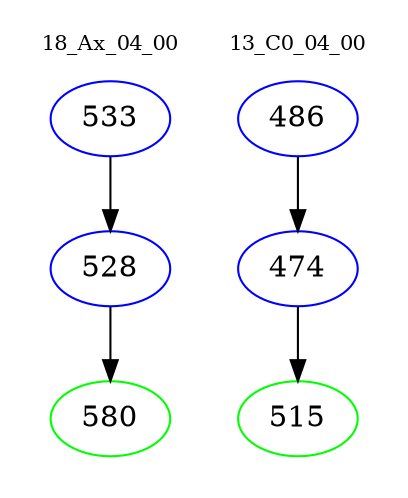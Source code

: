 digraph{
subgraph cluster_0 {
color = white
label = "18_Ax_04_00";
fontsize=10;
T0_533 [label="533", color="blue"]
T0_533 -> T0_528 [color="black"]
T0_528 [label="528", color="blue"]
T0_528 -> T0_580 [color="black"]
T0_580 [label="580", color="green"]
}
subgraph cluster_1 {
color = white
label = "13_C0_04_00";
fontsize=10;
T1_486 [label="486", color="blue"]
T1_486 -> T1_474 [color="black"]
T1_474 [label="474", color="blue"]
T1_474 -> T1_515 [color="black"]
T1_515 [label="515", color="green"]
}
}
